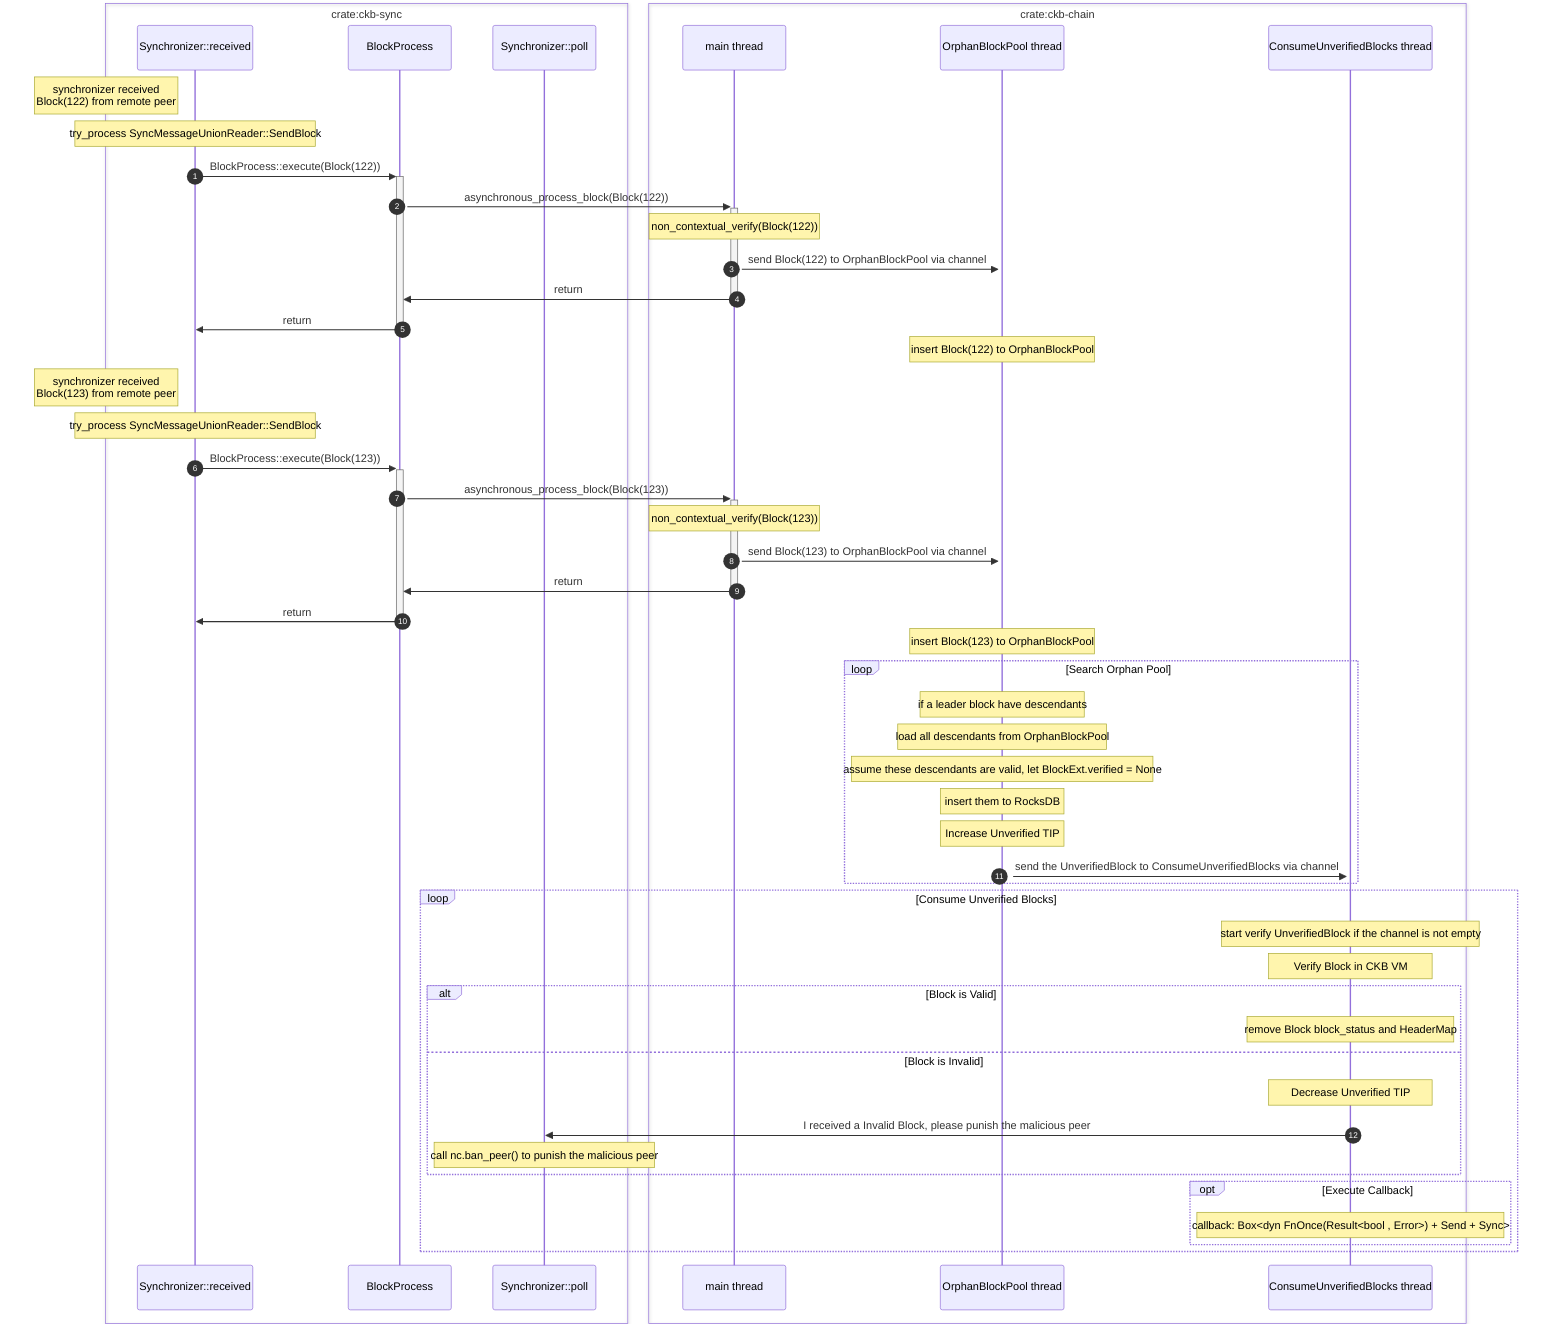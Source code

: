 sequenceDiagram
  autonumber

  participant Sr as Synchronizer::received
  participant BP as BlockProcess

  participant Sp as Synchronizer::poll

  participant C as main thread
  participant CO as OrphanBlockPool thread
  participant CV as ConsumeUnverifiedBlocks thread

  box crate:ckb-sync
    participant  Sr
    participant  Sp
    participant  BP
  end

  box crate:ckb-chain
    participant C
    participant CO
    participant CV
  end



  Note left of Sr: synchronizer received <br>Block(122) from remote peer
  Note over Sr: try_process SyncMessageUnionReader::SendBlock
  Sr->>+BP: BlockProcess::execute(Block(122))
  BP->>+C: asynchronous_process_block(Block(122))
  Note over C: non_contextual_verify(Block(122))
  C->>+CO: send Block(122) to OrphanBlockPool via channel
  C->>-BP: return
  BP->>-Sr: return

  Note over CO: insert Block(122) to OrphanBlockPool

  Note left of Sr: synchronizer received <br>Block(123) from remote peer
  Note over Sr: try_process SyncMessageUnionReader::SendBlock
  Sr->>+BP: BlockProcess::execute(Block(123))
  BP->>+C: asynchronous_process_block(Block(123))
  Note over C: non_contextual_verify(Block(123))
  C->>+CO: send Block(123) to OrphanBlockPool via channel
  C->>-BP: return
  BP->>-Sr: return

  Note over CO: insert Block(123) to OrphanBlockPool

  loop Search Orphan Pool
    Note over CO: if a leader block have descendants
    Note over CO: load all descendants from OrphanBlockPool
    Note over CO: assume these descendants are valid, let BlockExt.verified = None
    Note over CO: insert them to RocksDB
    Note over CO: Increase Unverified TIP
    CO->>+CV: send the UnverifiedBlock to ConsumeUnverifiedBlocks via channel
  end

  loop Consume Unverified Blocks
    Note over CV: start verify UnverifiedBlock if the channel is not empty

    Note over CV: Verify Block in CKB VM


    alt Block is Valid
      Note over CV: remove Block block_status and HeaderMap
    else Block is Invalid
      Note over CV: Decrease Unverified TIP
      CV->>Sp: I received a Invalid Block, please punish the malicious peer
      Note over Sp: call nc.ban_peer() to punish the malicious peer
    end
    opt Execute Callback
      Note over CV: callback: Box<dyn FnOnce(Result<bool , Error>) + Send + Sync>

    end
  end